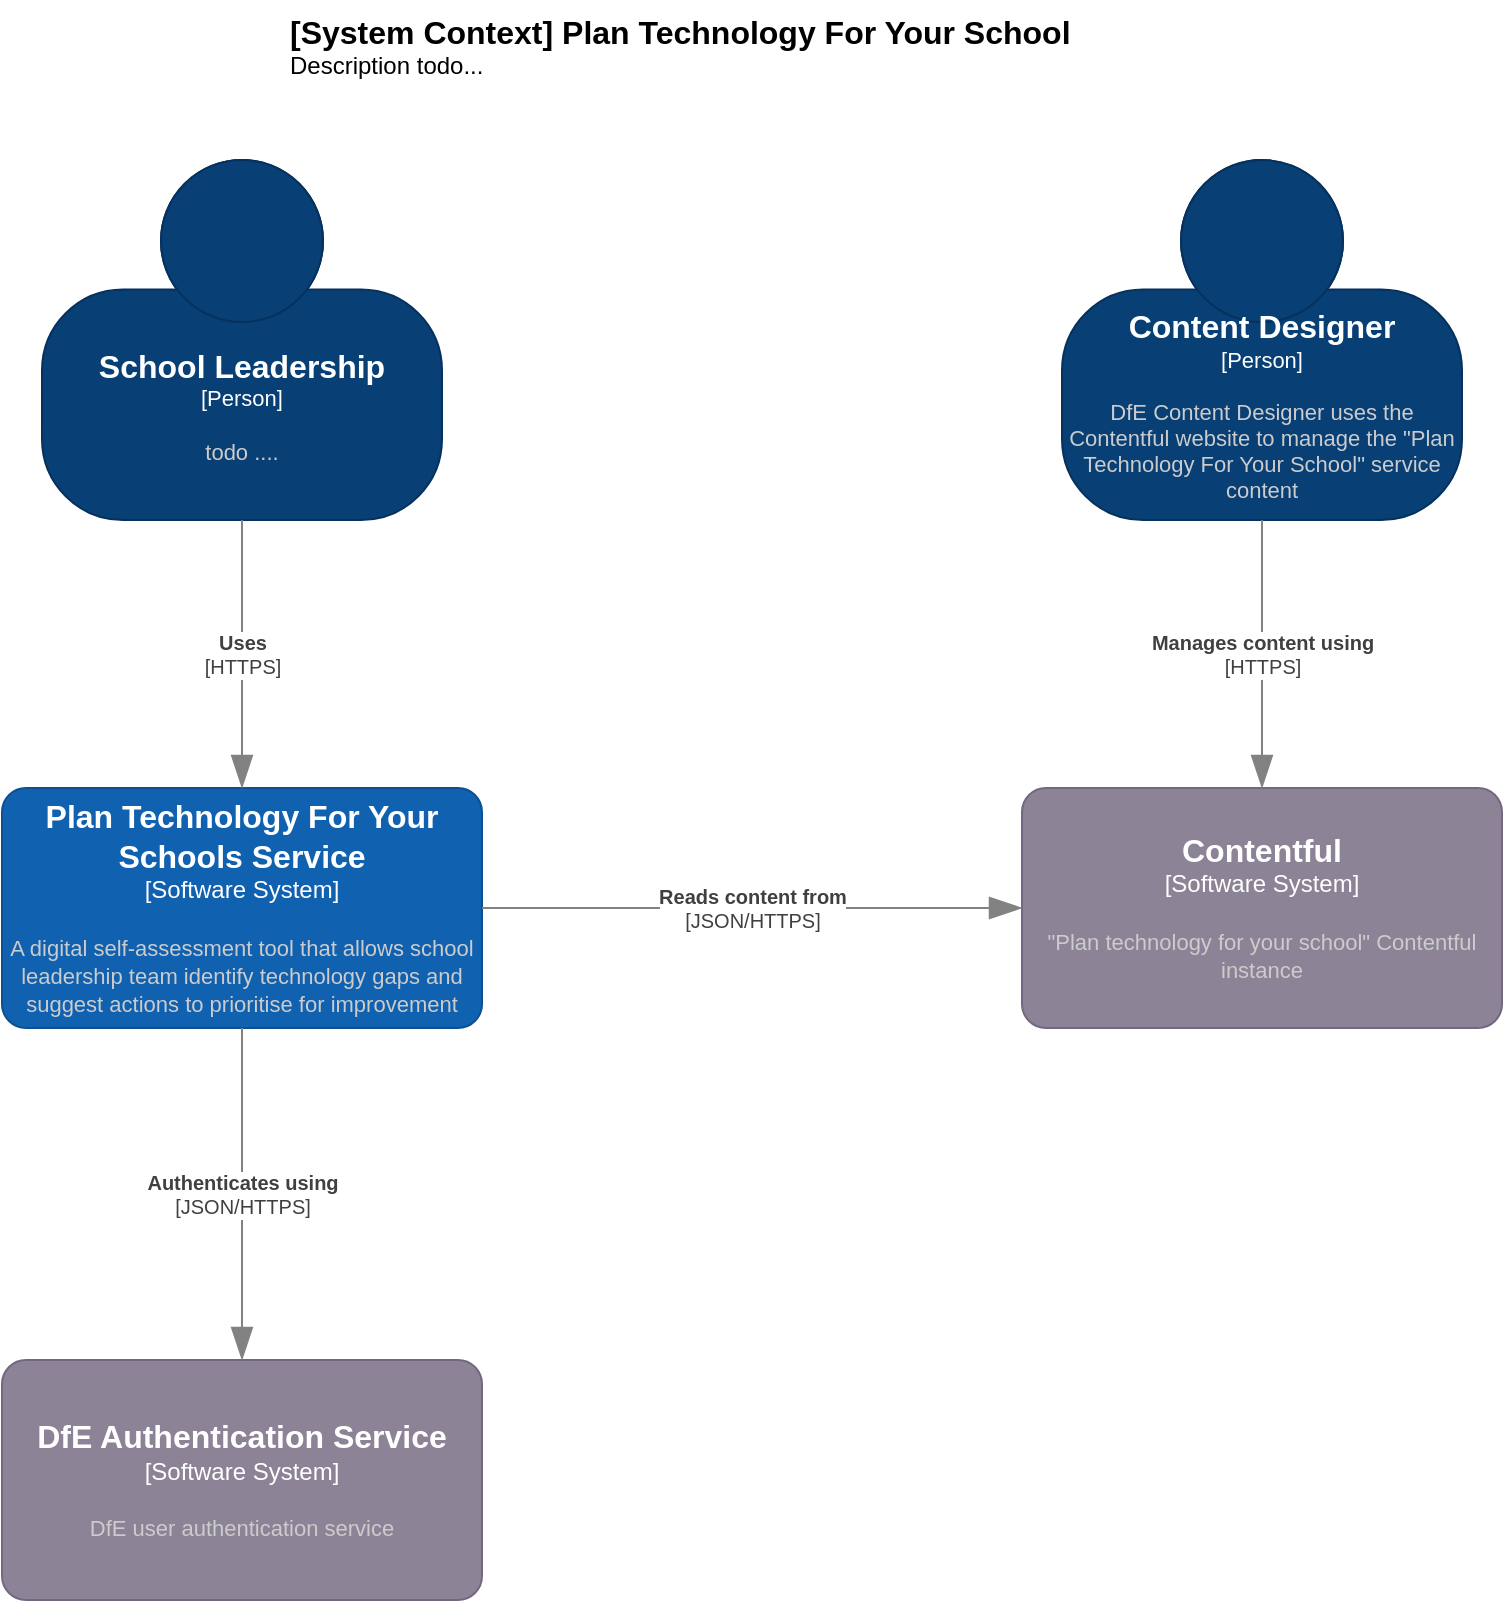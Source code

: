 <mxfile version="21.2.8" type="device" pages="3">
  <diagram id="llhbHg7pRr5Y0_1_ucUW" name="system-context">
    <mxGraphModel dx="1230" dy="911" grid="1" gridSize="10" guides="1" tooltips="1" connect="1" arrows="1" fold="1" page="1" pageScale="1" pageWidth="1169" pageHeight="827" math="0" shadow="0">
      <root>
        <mxCell id="0" />
        <mxCell id="1" parent="0" />
        <object placeholders="1" c4Name="Contentful" c4Type="Software System" c4Description="&quot;Plan technology for your school&quot; Contentful instance" label="&lt;font style=&quot;font-size: 16px&quot;&gt;&lt;b&gt;%c4Name%&lt;/b&gt;&lt;/font&gt;&lt;div&gt;[%c4Type%]&lt;/div&gt;&lt;br&gt;&lt;div&gt;&lt;font style=&quot;font-size: 11px&quot;&gt;&lt;font color=&quot;#cccccc&quot;&gt;%c4Description%&lt;/font&gt;&lt;/div&gt;" id="kcfevfEfx7oYS9AH0oSj-1">
          <mxCell style="rounded=1;whiteSpace=wrap;html=1;labelBackgroundColor=none;fillColor=#8C8496;fontColor=#ffffff;align=center;arcSize=10;strokeColor=#736782;metaEdit=1;resizable=0;points=[[0.25,0,0],[0.5,0,0],[0.75,0,0],[1,0.25,0],[1,0.5,0],[1,0.75,0],[0.75,1,0],[0.5,1,0],[0.25,1,0],[0,0.75,0],[0,0.5,0],[0,0.25,0]];" parent="1" vertex="1">
            <mxGeometry x="720" y="394" width="240" height="120" as="geometry" />
          </mxCell>
        </object>
        <object placeholders="1" c4Name="Content Designer" c4Type="Person" c4Description="DfE Content Designer uses the Contentful website to manage the &quot;Plan Technology For Your School&quot; service content" label="&lt;font style=&quot;font-size: 16px&quot;&gt;&lt;b&gt;%c4Name%&lt;/b&gt;&lt;/font&gt;&lt;div&gt;[%c4Type%]&lt;/div&gt;&lt;br&gt;&lt;div&gt;&lt;font style=&quot;font-size: 11px&quot;&gt;&lt;font color=&quot;#cccccc&quot;&gt;%c4Description%&lt;/font&gt;&lt;/div&gt;" id="kcfevfEfx7oYS9AH0oSj-2">
          <mxCell style="html=1;fontSize=11;dashed=0;whiteSpace=wrap;fillColor=#083F75;strokeColor=#06315C;fontColor=#ffffff;shape=mxgraph.c4.person2;align=center;metaEdit=1;points=[[0.5,0,0],[1,0.5,0],[1,0.75,0],[0.75,1,0],[0.5,1,0],[0.25,1,0],[0,0.75,0],[0,0.5,0]];resizable=0;" parent="1" vertex="1">
            <mxGeometry x="740" y="80" width="200" height="180" as="geometry" />
          </mxCell>
        </object>
        <object placeholders="1" c4Type="Relationship" c4Technology="HTTPS" c4Description="Manages content using" label="&lt;div style=&quot;text-align: left&quot;&gt;&lt;div style=&quot;text-align: center&quot;&gt;&lt;b&gt;%c4Description%&lt;/b&gt;&lt;/div&gt;&lt;div style=&quot;text-align: center&quot;&gt;[%c4Technology%]&lt;/div&gt;&lt;/div&gt;" id="kcfevfEfx7oYS9AH0oSj-3">
          <mxCell style="endArrow=blockThin;html=1;fontSize=10;fontColor=#404040;strokeWidth=1;endFill=1;strokeColor=#828282;elbow=vertical;metaEdit=1;endSize=14;startSize=14;jumpStyle=arc;jumpSize=16;rounded=0;edgeStyle=orthogonalEdgeStyle;exitX=0.5;exitY=1;exitDx=0;exitDy=0;exitPerimeter=0;" parent="1" source="kcfevfEfx7oYS9AH0oSj-2" target="kcfevfEfx7oYS9AH0oSj-1" edge="1">
            <mxGeometry width="240" relative="1" as="geometry">
              <mxPoint x="830" y="470" as="sourcePoint" />
              <mxPoint x="1070" y="470" as="targetPoint" />
            </mxGeometry>
          </mxCell>
        </object>
        <object placeholders="1" c4Name="DfE Authentication Service" c4Type="Software System" c4Description="DfE user authentication service" label="&lt;font style=&quot;font-size: 16px&quot;&gt;&lt;b&gt;%c4Name%&lt;/b&gt;&lt;/font&gt;&lt;div&gt;[%c4Type%]&lt;/div&gt;&lt;br&gt;&lt;div&gt;&lt;font style=&quot;font-size: 11px&quot;&gt;&lt;font color=&quot;#cccccc&quot;&gt;%c4Description%&lt;/font&gt;&lt;/div&gt;" id="kcfevfEfx7oYS9AH0oSj-4">
          <mxCell style="rounded=1;whiteSpace=wrap;html=1;labelBackgroundColor=none;fillColor=#8C8496;fontColor=#ffffff;align=center;arcSize=10;strokeColor=#736782;metaEdit=1;resizable=0;points=[[0.25,0,0],[0.5,0,0],[0.75,0,0],[1,0.25,0],[1,0.5,0],[1,0.75,0],[0.75,1,0],[0.5,1,0],[0.25,1,0],[0,0.75,0],[0,0.5,0],[0,0.25,0]];" parent="1" vertex="1">
            <mxGeometry x="210" y="680" width="240" height="120" as="geometry" />
          </mxCell>
        </object>
        <object placeholders="1" c4Name="Plan Technology For Your Schools Service" c4Type="Software System" c4Description="A digital self-assessment tool that allows school leadership team identify technology gaps and suggest actions to prioritise for improvement" label="&lt;font style=&quot;font-size: 16px&quot;&gt;&lt;b&gt;%c4Name%&lt;/b&gt;&lt;/font&gt;&lt;div&gt;[%c4Type%]&lt;/div&gt;&lt;br&gt;&lt;div&gt;&lt;font style=&quot;font-size: 11px&quot;&gt;&lt;font color=&quot;#cccccc&quot;&gt;%c4Description%&lt;/font&gt;&lt;/div&gt;" id="kcfevfEfx7oYS9AH0oSj-5">
          <mxCell style="rounded=1;whiteSpace=wrap;html=1;labelBackgroundColor=none;fillColor=#1061B0;fontColor=#ffffff;align=center;arcSize=10;strokeColor=#0D5091;metaEdit=1;resizable=0;points=[[0.25,0,0],[0.5,0,0],[0.75,0,0],[1,0.25,0],[1,0.5,0],[1,0.75,0],[0.75,1,0],[0.5,1,0],[0.25,1,0],[0,0.75,0],[0,0.5,0],[0,0.25,0]];" parent="1" vertex="1">
            <mxGeometry x="210" y="394" width="240" height="120" as="geometry" />
          </mxCell>
        </object>
        <object placeholders="1" c4Type="Relationship" c4Technology="JSON/HTTPS" c4Description="Reads content from" label="&lt;div style=&quot;text-align: left&quot;&gt;&lt;div style=&quot;text-align: center&quot;&gt;&lt;b&gt;%c4Description%&lt;/b&gt;&lt;/div&gt;&lt;div style=&quot;text-align: center&quot;&gt;[%c4Technology%]&lt;/div&gt;&lt;/div&gt;" id="kcfevfEfx7oYS9AH0oSj-6">
          <mxCell style="endArrow=blockThin;html=1;fontSize=10;fontColor=#404040;strokeWidth=1;endFill=1;strokeColor=#828282;elbow=vertical;metaEdit=1;endSize=14;startSize=14;jumpStyle=arc;jumpSize=16;rounded=0;edgeStyle=orthogonalEdgeStyle;exitX=1;exitY=0.5;exitDx=0;exitDy=0;exitPerimeter=0;entryX=0;entryY=0.5;entryDx=0;entryDy=0;entryPerimeter=0;" parent="1" source="kcfevfEfx7oYS9AH0oSj-5" target="kcfevfEfx7oYS9AH0oSj-1" edge="1">
            <mxGeometry width="240" relative="1" as="geometry">
              <mxPoint x="500" y="580" as="sourcePoint" />
              <mxPoint x="740" y="580" as="targetPoint" />
            </mxGeometry>
          </mxCell>
        </object>
        <object placeholders="1" c4Type="Relationship" c4Technology="JSON/HTTPS" c4Description="Authenticates using" label="&lt;div style=&quot;text-align: left&quot;&gt;&lt;div style=&quot;text-align: center&quot;&gt;&lt;b&gt;%c4Description%&lt;/b&gt;&lt;/div&gt;&lt;div style=&quot;text-align: center&quot;&gt;[%c4Technology%]&lt;/div&gt;&lt;/div&gt;" id="kcfevfEfx7oYS9AH0oSj-7">
          <mxCell style="endArrow=blockThin;html=1;fontSize=10;fontColor=#404040;strokeWidth=1;endFill=1;strokeColor=#828282;elbow=vertical;metaEdit=1;endSize=14;startSize=14;jumpStyle=arc;jumpSize=16;rounded=0;edgeStyle=orthogonalEdgeStyle;exitX=0.5;exitY=1;exitDx=0;exitDy=0;exitPerimeter=0;entryX=0.5;entryY=0;entryDx=0;entryDy=0;entryPerimeter=0;" parent="1" source="kcfevfEfx7oYS9AH0oSj-5" target="kcfevfEfx7oYS9AH0oSj-4" edge="1">
            <mxGeometry width="240" relative="1" as="geometry">
              <mxPoint x="350" y="600" as="sourcePoint" />
              <mxPoint x="590" y="600" as="targetPoint" />
            </mxGeometry>
          </mxCell>
        </object>
        <object placeholders="1" c4Name="School Leadership" c4Type="Person" c4Description="todo ...." label="&lt;font style=&quot;font-size: 16px&quot;&gt;&lt;b&gt;%c4Name%&lt;/b&gt;&lt;/font&gt;&lt;div&gt;[%c4Type%]&lt;/div&gt;&lt;br&gt;&lt;div&gt;&lt;font style=&quot;font-size: 11px&quot;&gt;&lt;font color=&quot;#cccccc&quot;&gt;%c4Description%&lt;/font&gt;&lt;/div&gt;" id="kcfevfEfx7oYS9AH0oSj-8">
          <mxCell style="html=1;fontSize=11;dashed=0;whiteSpace=wrap;fillColor=#083F75;strokeColor=#06315C;fontColor=#ffffff;shape=mxgraph.c4.person2;align=center;metaEdit=1;points=[[0.5,0,0],[1,0.5,0],[1,0.75,0],[0.75,1,0],[0.5,1,0],[0.25,1,0],[0,0.75,0],[0,0.5,0]];resizable=0;" parent="1" vertex="1">
            <mxGeometry x="230" y="80" width="200" height="180" as="geometry" />
          </mxCell>
        </object>
        <object placeholders="1" c4Name="[System Context] Plan Technology For Your School" c4Type="ContainerScopeBoundary" c4Description="Description todo..." label="&lt;font style=&quot;font-size: 16px&quot;&gt;&lt;b&gt;&lt;div style=&quot;text-align: left&quot;&gt;%c4Name%&lt;/div&gt;&lt;/b&gt;&lt;/font&gt;&lt;div style=&quot;text-align: left&quot;&gt;%c4Description%&lt;/div&gt;" id="tpSk6BD5lnO9icv4CqCy-1">
          <mxCell style="text;html=1;strokeColor=none;fillColor=none;align=left;verticalAlign=top;whiteSpace=wrap;rounded=0;metaEdit=1;allowArrows=0;resizable=1;rotatable=0;connectable=0;recursiveResize=0;expand=0;pointerEvents=0;points=[[0.25,0,0],[0.5,0,0],[0.75,0,0],[1,0.25,0],[1,0.5,0],[1,0.75,0],[0.75,1,0],[0.5,1,0],[0.25,1,0],[0,0.75,0],[0,0.5,0],[0,0.25,0]];" parent="1" vertex="1">
            <mxGeometry x="352" width="465" height="40" as="geometry" />
          </mxCell>
        </object>
        <object placeholders="1" c4Type="Relationship" c4Technology="HTTPS" c4Description="Uses" label="&lt;div style=&quot;text-align: left&quot;&gt;&lt;div style=&quot;text-align: center&quot;&gt;&lt;b&gt;%c4Description%&lt;/b&gt;&lt;/div&gt;&lt;div style=&quot;text-align: center&quot;&gt;[%c4Technology%]&lt;/div&gt;&lt;/div&gt;" id="AFK7GcSgtt33SaGjXQTe-1">
          <mxCell style="endArrow=blockThin;html=1;fontSize=10;fontColor=#404040;strokeWidth=1;endFill=1;strokeColor=#828282;elbow=vertical;metaEdit=1;endSize=14;startSize=14;jumpStyle=arc;jumpSize=16;rounded=0;edgeStyle=orthogonalEdgeStyle;exitX=0.5;exitY=1;exitDx=0;exitDy=0;exitPerimeter=0;entryX=0.5;entryY=0;entryDx=0;entryDy=0;entryPerimeter=0;" parent="1" source="kcfevfEfx7oYS9AH0oSj-8" target="kcfevfEfx7oYS9AH0oSj-5" edge="1">
            <mxGeometry width="240" relative="1" as="geometry">
              <mxPoint x="290" y="320" as="sourcePoint" />
              <mxPoint x="530" y="320" as="targetPoint" />
            </mxGeometry>
          </mxCell>
        </object>
      </root>
    </mxGraphModel>
  </diagram>
  <diagram id="xTMcLO7WWEW4lS0KgW8j" name="container-diagram">
    <mxGraphModel dx="1230" dy="911" grid="1" gridSize="10" guides="1" tooltips="1" connect="1" arrows="1" fold="1" page="1" pageScale="1" pageWidth="1169" pageHeight="827" math="0" shadow="0">
      <root>
        <mxCell id="0" />
        <mxCell id="1" parent="0" />
      </root>
    </mxGraphModel>
  </diagram>
  <diagram id="R8T7l3_fYKCCiUWml91_" name="layer-component-diagram">
    <mxGraphModel dx="1230" dy="911" grid="1" gridSize="10" guides="1" tooltips="1" connect="1" arrows="1" fold="1" page="1" pageScale="1" pageWidth="1169" pageHeight="827" math="0" shadow="0">
      <root>
        <mxCell id="0" />
        <mxCell id="1" parent="0" />
        <mxCell id="zLr4iddNBYBzz4iz83dv-4" style="edgeStyle=orthogonalEdgeStyle;rounded=0;orthogonalLoop=1;jettySize=auto;html=1;exitX=0.5;exitY=1;exitDx=0;exitDy=0;exitPerimeter=0;entryX=0.5;entryY=0;entryDx=0;entryDy=0;entryPerimeter=0;" edge="1" parent="1" source="zLr4iddNBYBzz4iz83dv-1" target="zLr4iddNBYBzz4iz83dv-2">
          <mxGeometry relative="1" as="geometry" />
        </mxCell>
        <object placeholders="1" c4Name="Presentation Layer" c4Type="Component" c4Technology="MVC/Razor" c4Description="This layer is a MVC/Razor application based on C# Core 7" label="&lt;font style=&quot;font-size: 16px&quot;&gt;&lt;b&gt;%c4Name%&lt;/b&gt;&lt;/font&gt;&lt;div&gt;[%c4Type%: %c4Technology%]&lt;/div&gt;&lt;br&gt;&lt;div&gt;&lt;font style=&quot;font-size: 11px&quot;&gt;%c4Description%&lt;/font&gt;&lt;/div&gt;" id="zLr4iddNBYBzz4iz83dv-1">
          <mxCell style="rounded=1;whiteSpace=wrap;html=1;labelBackgroundColor=none;fillColor=#63BEF2;fontColor=#ffffff;align=center;arcSize=6;strokeColor=#2086C9;metaEdit=1;resizable=0;points=[[0.25,0,0],[0.5,0,0],[0.75,0,0],[1,0.25,0],[1,0.5,0],[1,0.75,0],[0.75,1,0],[0.5,1,0],[0.25,1,0],[0,0.75,0],[0,0.5,0],[0,0.25,0]];" vertex="1" parent="1">
            <mxGeometry x="140" y="159" width="240" height="120" as="geometry" />
          </mxCell>
        </object>
        <mxCell id="zLr4iddNBYBzz4iz83dv-5" style="edgeStyle=orthogonalEdgeStyle;rounded=0;orthogonalLoop=1;jettySize=auto;html=1;exitX=0.5;exitY=1;exitDx=0;exitDy=0;exitPerimeter=0;entryX=0.5;entryY=0;entryDx=0;entryDy=0;entryPerimeter=0;" edge="1" parent="1" source="zLr4iddNBYBzz4iz83dv-2" target="zLr4iddNBYBzz4iz83dv-3">
          <mxGeometry relative="1" as="geometry" />
        </mxCell>
        <mxCell id="zLr4iddNBYBzz4iz83dv-7" style="edgeStyle=orthogonalEdgeStyle;rounded=0;orthogonalLoop=1;jettySize=auto;html=1;exitX=1;exitY=0.5;exitDx=0;exitDy=0;exitPerimeter=0;entryX=0;entryY=0.5;entryDx=0;entryDy=0;entryPerimeter=0;" edge="1" parent="1" source="zLr4iddNBYBzz4iz83dv-2" target="zLr4iddNBYBzz4iz83dv-6">
          <mxGeometry relative="1" as="geometry" />
        </mxCell>
        <object placeholders="1" c4Name="Application Layer" c4Type="Component" c4Technology="C#" c4Description="Contains all application logic" label="&lt;font style=&quot;font-size: 16px&quot;&gt;&lt;b&gt;%c4Name%&lt;/b&gt;&lt;/font&gt;&lt;div&gt;[%c4Type%: %c4Technology%]&lt;/div&gt;&lt;br&gt;&lt;div&gt;&lt;font style=&quot;font-size: 11px&quot;&gt;%c4Description%&lt;/font&gt;&lt;/div&gt;" id="zLr4iddNBYBzz4iz83dv-2">
          <mxCell style="rounded=1;whiteSpace=wrap;html=1;labelBackgroundColor=none;fillColor=#63BEF2;fontColor=#ffffff;align=center;arcSize=6;strokeColor=#2086C9;metaEdit=1;resizable=0;points=[[0.25,0,0],[0.5,0,0],[0.75,0,0],[1,0.25,0],[1,0.5,0],[1,0.75,0],[0.75,1,0],[0.5,1,0],[0.25,1,0],[0,0.75,0],[0,0.5,0],[0,0.25,0]];" vertex="1" parent="1">
            <mxGeometry x="140" y="353" width="240" height="120" as="geometry" />
          </mxCell>
        </object>
        <object placeholders="1" c4Name="Domain Layer" c4Type="Component" c4Technology="C#" c4Description="Contain all entities, enums, exceptions, interfaces, types and logic specific to the domain layer" label="&lt;font style=&quot;font-size: 16px&quot;&gt;&lt;b&gt;%c4Name%&lt;/b&gt;&lt;/font&gt;&lt;div&gt;[%c4Type%: %c4Technology%]&lt;/div&gt;&lt;br&gt;&lt;div&gt;&lt;font style=&quot;font-size: 11px&quot;&gt;%c4Description%&lt;/font&gt;&lt;/div&gt;" id="zLr4iddNBYBzz4iz83dv-3">
          <mxCell style="rounded=1;whiteSpace=wrap;html=1;labelBackgroundColor=none;fillColor=#63BEF2;fontColor=#ffffff;align=center;arcSize=6;strokeColor=#2086C9;metaEdit=1;resizable=0;points=[[0.25,0,0],[0.5,0,0],[0.75,0,0],[1,0.25,0],[1,0.5,0],[1,0.75,0],[0.75,1,0],[0.5,1,0],[0.25,1,0],[0,0.75,0],[0,0.5,0],[0,0.25,0]];" vertex="1" parent="1">
            <mxGeometry x="140" y="549" width="240" height="120" as="geometry" />
          </mxCell>
        </object>
        <object placeholders="1" c4Name="Infrastructure Layer" c4Type="Component" c4Technology="C#" c4Description="Contains classes for accessing external resources such as file systems, web services, smtp, and so on." label="&lt;font style=&quot;font-size: 16px&quot;&gt;&lt;b&gt;%c4Name%&lt;/b&gt;&lt;/font&gt;&lt;div&gt;[%c4Type%: %c4Technology%]&lt;/div&gt;&lt;br&gt;&lt;div&gt;&lt;font style=&quot;font-size: 11px&quot;&gt;%c4Description%&lt;/font&gt;&lt;/div&gt;" id="zLr4iddNBYBzz4iz83dv-6">
          <mxCell style="rounded=1;whiteSpace=wrap;html=1;labelBackgroundColor=none;fillColor=#63BEF2;fontColor=#ffffff;align=center;arcSize=6;strokeColor=#2086C9;metaEdit=1;resizable=0;points=[[0.25,0,0],[0.5,0,0],[0.75,0,0],[1,0.25,0],[1,0.5,0],[1,0.75,0],[0.75,1,0],[0.5,1,0],[0.25,1,0],[0,0.75,0],[0,0.5,0],[0,0.25,0]];" vertex="1" parent="1">
            <mxGeometry x="530" y="353" width="240" height="120" as="geometry" />
          </mxCell>
        </object>
        <object placeholders="1" c4Name="[Components] Clean Architecture Layers" c4Type="ContainerDiagramTitle" c4Description="Depicts the relationship between the application layers" label="&lt;font style=&quot;font-size: 16px&quot;&gt;&lt;b&gt;&lt;div style=&quot;text-align: left&quot;&gt;%c4Name%&lt;/div&gt;&lt;/b&gt;&lt;/font&gt;&lt;div style=&quot;text-align: left&quot;&gt;%c4Description%&lt;/div&gt;" id="YxsfUn7bCbS_coE39ez9-1">
          <mxCell style="text;html=1;strokeColor=none;fillColor=none;align=left;verticalAlign=top;whiteSpace=wrap;rounded=0;metaEdit=1;allowArrows=0;resizable=1;rotatable=0;connectable=0;recursiveResize=0;expand=0;pointerEvents=0;points=[[0.25,0,0],[0.5,0,0],[0.75,0,0],[1,0.25,0],[1,0.5,0],[1,0.75,0],[0.75,1,0],[0.5,1,0],[0.25,1,0],[0,0.75,0],[0,0.5,0],[0,0.25,0]];" vertex="1" parent="1">
            <mxGeometry x="422" y="10" width="325" height="40" as="geometry" />
          </mxCell>
        </object>
        <mxCell id="7w-U2PIPoJthUMsKIjst-5" value="" style="group" vertex="1" connectable="0" parent="1">
          <mxGeometry x="470" y="510" width="390" height="100" as="geometry" />
        </mxCell>
        <mxCell id="7w-U2PIPoJthUMsKIjst-2" value="" style="strokeWidth=2;html=1;shape=mxgraph.flowchart.annotation_2;align=left;labelPosition=right;pointerEvents=1;strokeColor=#CCCCCC;fontColor=#999999;" vertex="1" parent="7w-U2PIPoJthUMsKIjst-5">
          <mxGeometry width="50" height="100" as="geometry" />
        </mxCell>
        <mxCell id="7w-U2PIPoJthUMsKIjst-4" value="&lt;span style=&quot;color: rgb(153, 153, 153); font-family: Helvetica; font-size: 12px; font-style: normal; font-variant-ligatures: normal; font-variant-caps: normal; font-weight: 400; letter-spacing: normal; orphans: 2; text-align: left; text-indent: 0px; text-transform: none; widows: 2; word-spacing: 0px; -webkit-text-stroke-width: 0px; background-color: rgb(251, 251, 251); text-decoration-thickness: initial; text-decoration-style: initial; text-decoration-color: initial; float: none; display: inline !important;&quot;&gt;Application layer is dependent on the domain layer, but has no dependencies on any other layer or project.&amp;nbsp;&amp;nbsp;&lt;/span&gt;&lt;span style=&quot;color: rgb(153, 153, 153); font-family: Helvetica; font-size: 12px; font-style: normal; font-variant-ligatures: normal; font-variant-caps: normal; font-weight: 400; letter-spacing: normal; orphans: 2; text-align: left; text-indent: 0px; text-transform: none; widows: 2; word-spacing: 0px; -webkit-text-stroke-width: 0px; background-color: rgb(251, 251, 251); text-decoration-thickness: initial; text-decoration-style: initial; text-decoration-color: initial; float: none; display: inline !important;&quot;&gt;This layer defines interfaces that are implemented by outside layers. For example, if the&amp;nbsp;&lt;/span&gt;&lt;span style=&quot;color: rgb(153, 153, 153); font-family: Helvetica; font-size: 12px; font-style: normal; font-variant-ligatures: normal; font-variant-caps: normal; font-weight: 400; letter-spacing: normal; orphans: 2; text-align: left; text-indent: 0px; text-transform: none; widows: 2; word-spacing: 0px; -webkit-text-stroke-width: 0px; background-color: rgb(251, 251, 251); text-decoration-thickness: initial; text-decoration-style: initial; text-decoration-color: initial; float: none; display: inline !important;&quot;&gt;application need to access a notification service, a new interface would be added to&amp;nbsp;&lt;/span&gt;&lt;span style=&quot;color: rgb(153, 153, 153); font-family: Helvetica; font-size: 12px; font-style: normal; font-variant-ligatures: normal; font-variant-caps: normal; font-weight: 400; letter-spacing: normal; orphans: 2; text-align: left; text-indent: 0px; text-transform: none; widows: 2; word-spacing: 0px; -webkit-text-stroke-width: 0px; background-color: rgb(251, 251, 251); text-decoration-thickness: initial; text-decoration-style: initial; text-decoration-color: initial; float: none; display: inline !important;&quot;&gt;application and an implementation would be created within infrastructure.&lt;/span&gt;" style="text;whiteSpace=wrap;html=1;" vertex="1" parent="7w-U2PIPoJthUMsKIjst-5">
          <mxGeometry x="30" width="360" height="100" as="geometry" />
        </mxCell>
        <mxCell id="7w-U2PIPoJthUMsKIjst-3" style="edgeStyle=orthogonalEdgeStyle;rounded=0;orthogonalLoop=1;jettySize=auto;html=1;exitX=0;exitY=0.5;exitDx=0;exitDy=0;exitPerimeter=0;entryX=1;entryY=0.75;entryDx=0;entryDy=0;entryPerimeter=0;strokeColor=#B3B3B3;" edge="1" parent="1" source="7w-U2PIPoJthUMsKIjst-2" target="zLr4iddNBYBzz4iz83dv-2">
          <mxGeometry relative="1" as="geometry" />
        </mxCell>
        <mxCell id="7w-U2PIPoJthUMsKIjst-6" value="These classes should be based on interfaces defined within the application layer." style="text;whiteSpace=wrap;html=1;fontColor=#B3B3B3;" vertex="1" parent="1">
          <mxGeometry x="850" y="384.5" width="180" height="40" as="geometry" />
        </mxCell>
        <mxCell id="7w-U2PIPoJthUMsKIjst-11" style="edgeStyle=orthogonalEdgeStyle;rounded=0;orthogonalLoop=1;jettySize=auto;html=1;entryX=1;entryY=0.5;entryDx=0;entryDy=0;entryPerimeter=0;strokeColor=#B3B3B3;" edge="1" parent="1" source="7w-U2PIPoJthUMsKIjst-10" target="zLr4iddNBYBzz4iz83dv-6">
          <mxGeometry relative="1" as="geometry" />
        </mxCell>
        <mxCell id="7w-U2PIPoJthUMsKIjst-10" value="" style="strokeWidth=2;html=1;shape=mxgraph.flowchart.annotation_2;align=left;labelPosition=right;pointerEvents=1;strokeColor=#CCCCCC;fontColor=#999999;" vertex="1" parent="1">
          <mxGeometry x="820" y="384.5" width="50" height="57" as="geometry" />
        </mxCell>
      </root>
    </mxGraphModel>
  </diagram>
</mxfile>
